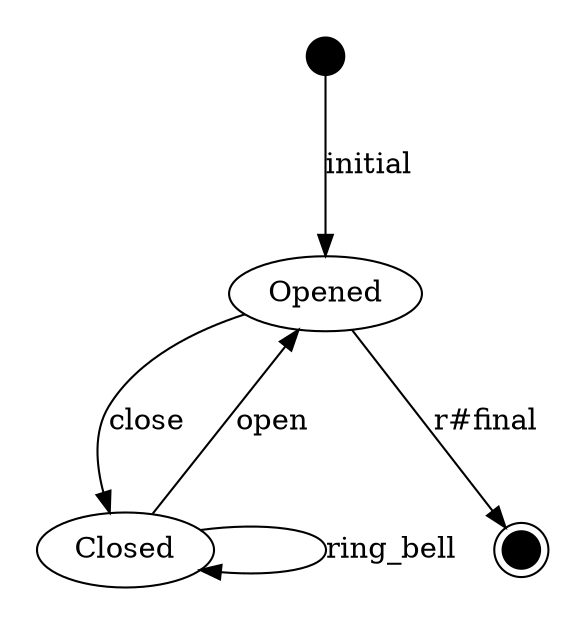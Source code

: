 digraph Automata {
  graph [pad="0.25", nodesep="0.75", ranksep="1"];
  _initial_ [label="", fillcolor=black, fixedsize=true, height=0.25, style=filled, shape=circle];
  _final_ [label="", fillcolor=black, fixedsize=true, height=0.25, style=filled, shape=doublecircle];
  Closed -> Closed [label="ring_bell"];
  Closed -> Opened [label="open"];
  Opened -> Closed [label="close"];
  Opened -> _final_ [label="r#final"];
  _initial_ -> Opened [label="initial"];
}